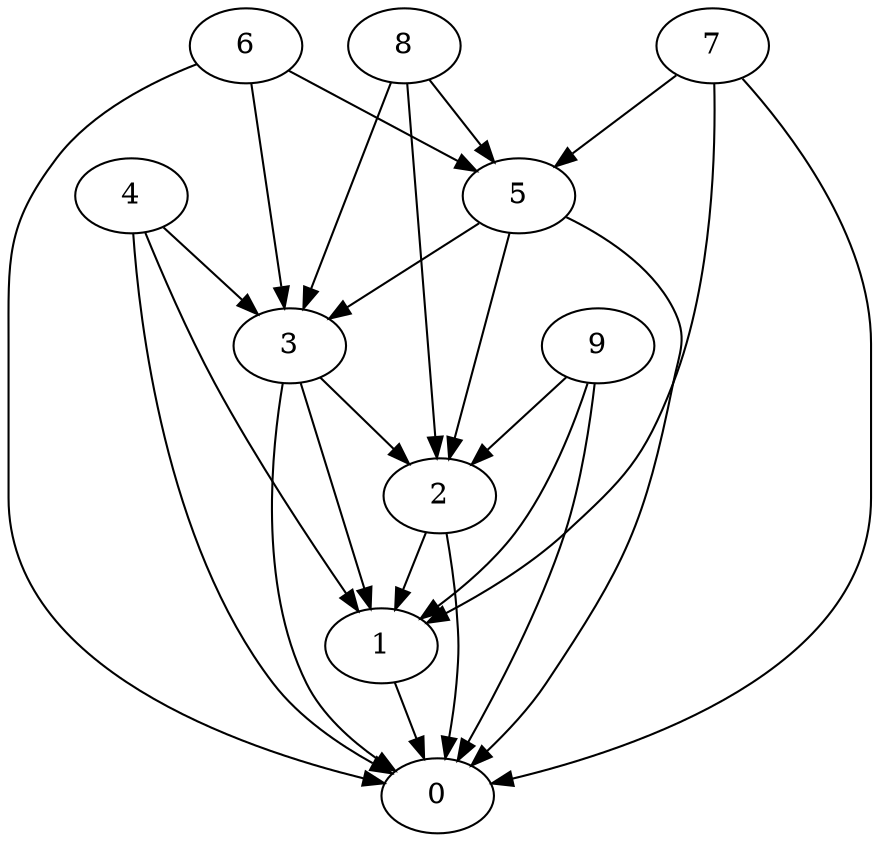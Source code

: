 /* Created by igraph 0.6.5 */
digraph {
  0;
  1;
  2;
  3;
  4;
  5;
  6;
  7;
  8;
  9;

  1 -> 0;
  2 -> 0;
  2 -> 1;
  3 -> 0;
  3 -> 1;
  3 -> 2;
  4 -> 1;
  4 -> 3;
  4 -> 0;
  5 -> 2;
  5 -> 3;
  5 -> 0;
  6 -> 3;
  6 -> 0;
  6 -> 5;
  7 -> 0;
  7 -> 5;
  7 -> 1;
  8 -> 3;
  8 -> 5;
  8 -> 2;
  9 -> 0;
  9 -> 2;
  9 -> 1;
}
